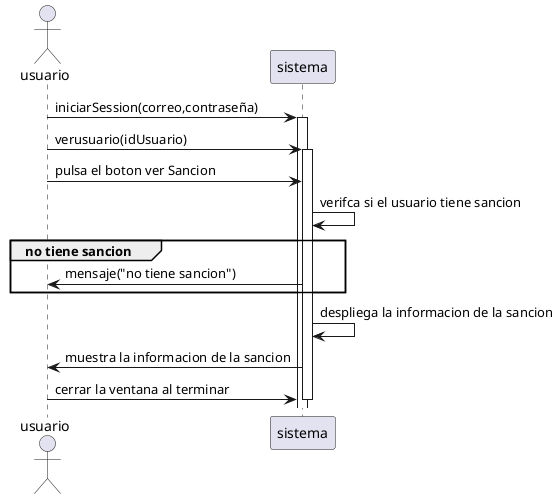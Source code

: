 @startuml

actor "usuario" as u
participant "sistema" as s

u -> s:iniciarSession(correo,contraseña)
activate s
u -> s:verusuario(idUsuario)
activate s
u -> s:pulsa el boton ver Sancion
s -> s:verifca si el usuario tiene sancion
group no tiene sancion
s -> u: mensaje("no tiene sancion")
end
s->s: despliega la informacion de la sancion
s -> u: muestra la informacion de la sancion
u -> s:cerrar la ventana al terminar


deactivate s

@enduml